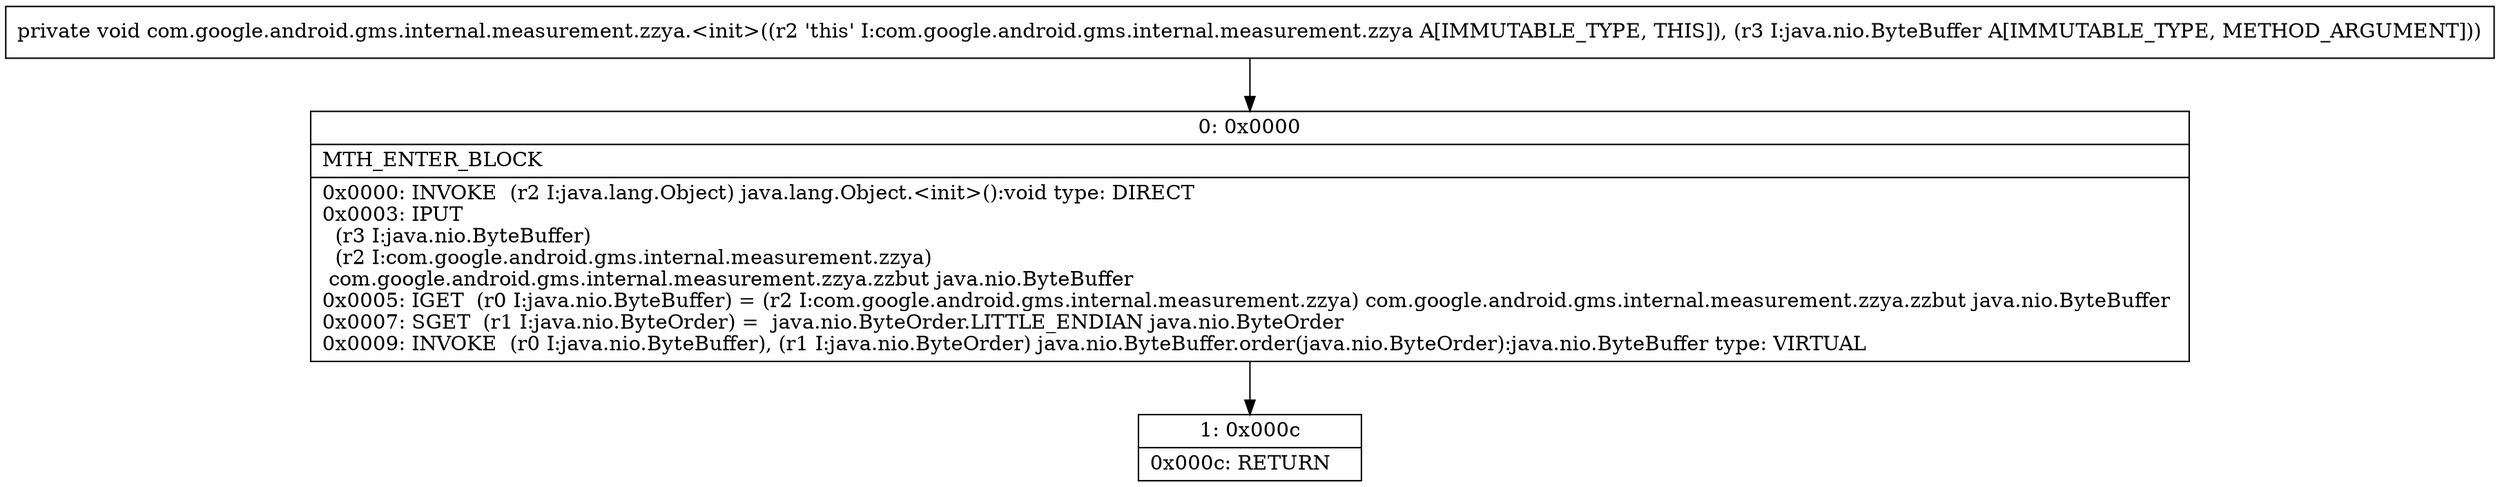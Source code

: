 digraph "CFG forcom.google.android.gms.internal.measurement.zzya.\<init\>(Ljava\/nio\/ByteBuffer;)V" {
Node_0 [shape=record,label="{0\:\ 0x0000|MTH_ENTER_BLOCK\l|0x0000: INVOKE  (r2 I:java.lang.Object) java.lang.Object.\<init\>():void type: DIRECT \l0x0003: IPUT  \l  (r3 I:java.nio.ByteBuffer)\l  (r2 I:com.google.android.gms.internal.measurement.zzya)\l com.google.android.gms.internal.measurement.zzya.zzbut java.nio.ByteBuffer \l0x0005: IGET  (r0 I:java.nio.ByteBuffer) = (r2 I:com.google.android.gms.internal.measurement.zzya) com.google.android.gms.internal.measurement.zzya.zzbut java.nio.ByteBuffer \l0x0007: SGET  (r1 I:java.nio.ByteOrder) =  java.nio.ByteOrder.LITTLE_ENDIAN java.nio.ByteOrder \l0x0009: INVOKE  (r0 I:java.nio.ByteBuffer), (r1 I:java.nio.ByteOrder) java.nio.ByteBuffer.order(java.nio.ByteOrder):java.nio.ByteBuffer type: VIRTUAL \l}"];
Node_1 [shape=record,label="{1\:\ 0x000c|0x000c: RETURN   \l}"];
MethodNode[shape=record,label="{private void com.google.android.gms.internal.measurement.zzya.\<init\>((r2 'this' I:com.google.android.gms.internal.measurement.zzya A[IMMUTABLE_TYPE, THIS]), (r3 I:java.nio.ByteBuffer A[IMMUTABLE_TYPE, METHOD_ARGUMENT])) }"];
MethodNode -> Node_0;
Node_0 -> Node_1;
}

